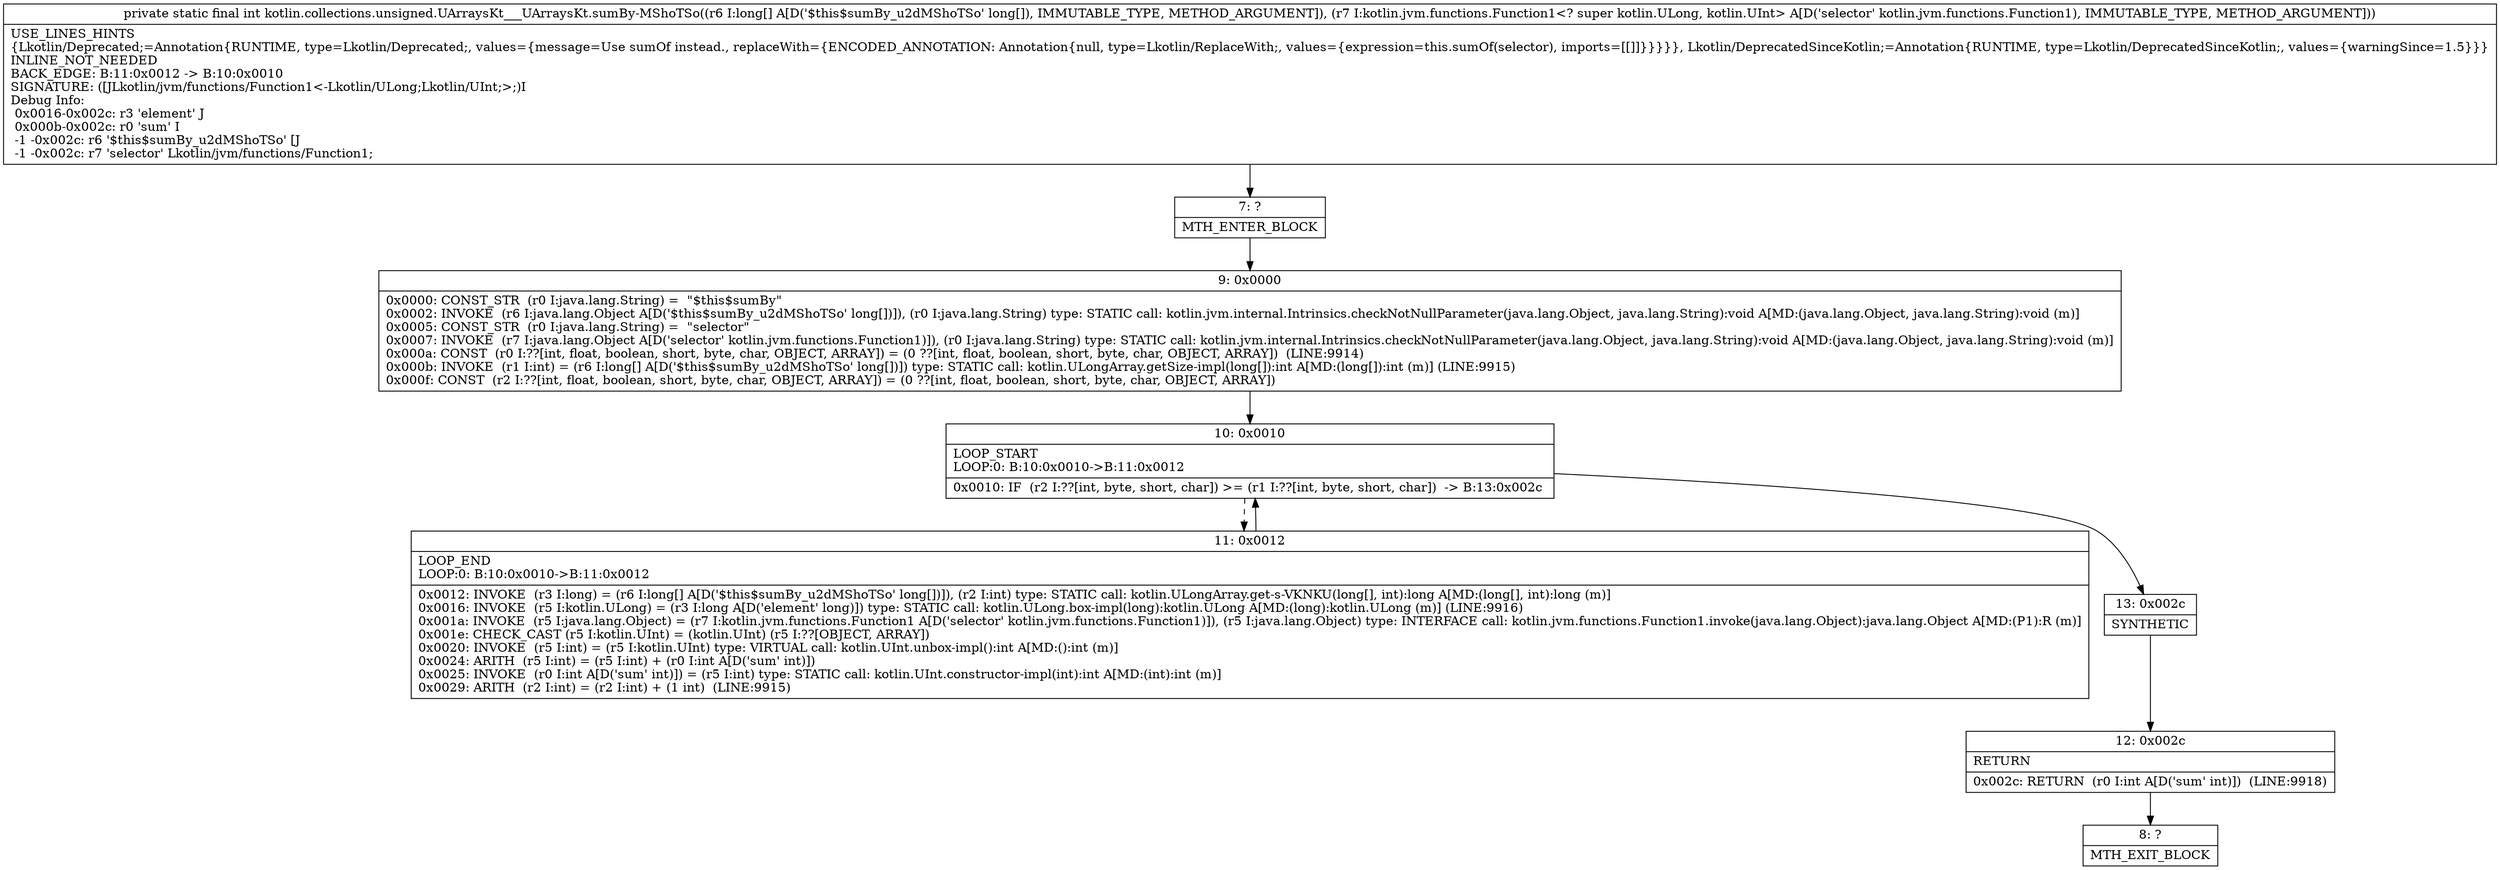 digraph "CFG forkotlin.collections.unsigned.UArraysKt___UArraysKt.sumBy\-MShoTSo([JLkotlin\/jvm\/functions\/Function1;)I" {
Node_7 [shape=record,label="{7\:\ ?|MTH_ENTER_BLOCK\l}"];
Node_9 [shape=record,label="{9\:\ 0x0000|0x0000: CONST_STR  (r0 I:java.lang.String) =  \"$this$sumBy\" \l0x0002: INVOKE  (r6 I:java.lang.Object A[D('$this$sumBy_u2dMShoTSo' long[])]), (r0 I:java.lang.String) type: STATIC call: kotlin.jvm.internal.Intrinsics.checkNotNullParameter(java.lang.Object, java.lang.String):void A[MD:(java.lang.Object, java.lang.String):void (m)]\l0x0005: CONST_STR  (r0 I:java.lang.String) =  \"selector\" \l0x0007: INVOKE  (r7 I:java.lang.Object A[D('selector' kotlin.jvm.functions.Function1)]), (r0 I:java.lang.String) type: STATIC call: kotlin.jvm.internal.Intrinsics.checkNotNullParameter(java.lang.Object, java.lang.String):void A[MD:(java.lang.Object, java.lang.String):void (m)]\l0x000a: CONST  (r0 I:??[int, float, boolean, short, byte, char, OBJECT, ARRAY]) = (0 ??[int, float, boolean, short, byte, char, OBJECT, ARRAY])  (LINE:9914)\l0x000b: INVOKE  (r1 I:int) = (r6 I:long[] A[D('$this$sumBy_u2dMShoTSo' long[])]) type: STATIC call: kotlin.ULongArray.getSize\-impl(long[]):int A[MD:(long[]):int (m)] (LINE:9915)\l0x000f: CONST  (r2 I:??[int, float, boolean, short, byte, char, OBJECT, ARRAY]) = (0 ??[int, float, boolean, short, byte, char, OBJECT, ARRAY]) \l}"];
Node_10 [shape=record,label="{10\:\ 0x0010|LOOP_START\lLOOP:0: B:10:0x0010\-\>B:11:0x0012\l|0x0010: IF  (r2 I:??[int, byte, short, char]) \>= (r1 I:??[int, byte, short, char])  \-\> B:13:0x002c \l}"];
Node_11 [shape=record,label="{11\:\ 0x0012|LOOP_END\lLOOP:0: B:10:0x0010\-\>B:11:0x0012\l|0x0012: INVOKE  (r3 I:long) = (r6 I:long[] A[D('$this$sumBy_u2dMShoTSo' long[])]), (r2 I:int) type: STATIC call: kotlin.ULongArray.get\-s\-VKNKU(long[], int):long A[MD:(long[], int):long (m)]\l0x0016: INVOKE  (r5 I:kotlin.ULong) = (r3 I:long A[D('element' long)]) type: STATIC call: kotlin.ULong.box\-impl(long):kotlin.ULong A[MD:(long):kotlin.ULong (m)] (LINE:9916)\l0x001a: INVOKE  (r5 I:java.lang.Object) = (r7 I:kotlin.jvm.functions.Function1 A[D('selector' kotlin.jvm.functions.Function1)]), (r5 I:java.lang.Object) type: INTERFACE call: kotlin.jvm.functions.Function1.invoke(java.lang.Object):java.lang.Object A[MD:(P1):R (m)]\l0x001e: CHECK_CAST (r5 I:kotlin.UInt) = (kotlin.UInt) (r5 I:??[OBJECT, ARRAY]) \l0x0020: INVOKE  (r5 I:int) = (r5 I:kotlin.UInt) type: VIRTUAL call: kotlin.UInt.unbox\-impl():int A[MD:():int (m)]\l0x0024: ARITH  (r5 I:int) = (r5 I:int) + (r0 I:int A[D('sum' int)]) \l0x0025: INVOKE  (r0 I:int A[D('sum' int)]) = (r5 I:int) type: STATIC call: kotlin.UInt.constructor\-impl(int):int A[MD:(int):int (m)]\l0x0029: ARITH  (r2 I:int) = (r2 I:int) + (1 int)  (LINE:9915)\l}"];
Node_13 [shape=record,label="{13\:\ 0x002c|SYNTHETIC\l}"];
Node_12 [shape=record,label="{12\:\ 0x002c|RETURN\l|0x002c: RETURN  (r0 I:int A[D('sum' int)])  (LINE:9918)\l}"];
Node_8 [shape=record,label="{8\:\ ?|MTH_EXIT_BLOCK\l}"];
MethodNode[shape=record,label="{private static final int kotlin.collections.unsigned.UArraysKt___UArraysKt.sumBy\-MShoTSo((r6 I:long[] A[D('$this$sumBy_u2dMShoTSo' long[]), IMMUTABLE_TYPE, METHOD_ARGUMENT]), (r7 I:kotlin.jvm.functions.Function1\<? super kotlin.ULong, kotlin.UInt\> A[D('selector' kotlin.jvm.functions.Function1), IMMUTABLE_TYPE, METHOD_ARGUMENT]))  | USE_LINES_HINTS\l\{Lkotlin\/Deprecated;=Annotation\{RUNTIME, type=Lkotlin\/Deprecated;, values=\{message=Use sumOf instead., replaceWith=\{ENCODED_ANNOTATION: Annotation\{null, type=Lkotlin\/ReplaceWith;, values=\{expression=this.sumOf(selector), imports=[[]]\}\}\}\}\}, Lkotlin\/DeprecatedSinceKotlin;=Annotation\{RUNTIME, type=Lkotlin\/DeprecatedSinceKotlin;, values=\{warningSince=1.5\}\}\}\lINLINE_NOT_NEEDED\lBACK_EDGE: B:11:0x0012 \-\> B:10:0x0010\lSIGNATURE: ([JLkotlin\/jvm\/functions\/Function1\<\-Lkotlin\/ULong;Lkotlin\/UInt;\>;)I\lDebug Info:\l  0x0016\-0x002c: r3 'element' J\l  0x000b\-0x002c: r0 'sum' I\l  \-1 \-0x002c: r6 '$this$sumBy_u2dMShoTSo' [J\l  \-1 \-0x002c: r7 'selector' Lkotlin\/jvm\/functions\/Function1;\l}"];
MethodNode -> Node_7;Node_7 -> Node_9;
Node_9 -> Node_10;
Node_10 -> Node_11[style=dashed];
Node_10 -> Node_13;
Node_11 -> Node_10;
Node_13 -> Node_12;
Node_12 -> Node_8;
}

